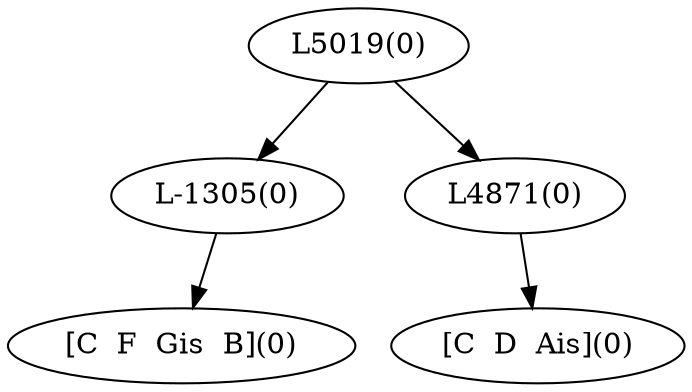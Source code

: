 digraph sample{
"L-1305(0)"->"[C  F  Gis  B](0)"
"L4871(0)"->"[C  D  Ais](0)"
"L5019(0)"->"L-1305(0)"
"L5019(0)"->"L4871(0)"
{rank = min; "L5019(0)"}
{rank = same; "L-1305(0)"; "L4871(0)";}
{rank = max; "[C  D  Ais](0)"; "[C  F  Gis  B](0)";}
}